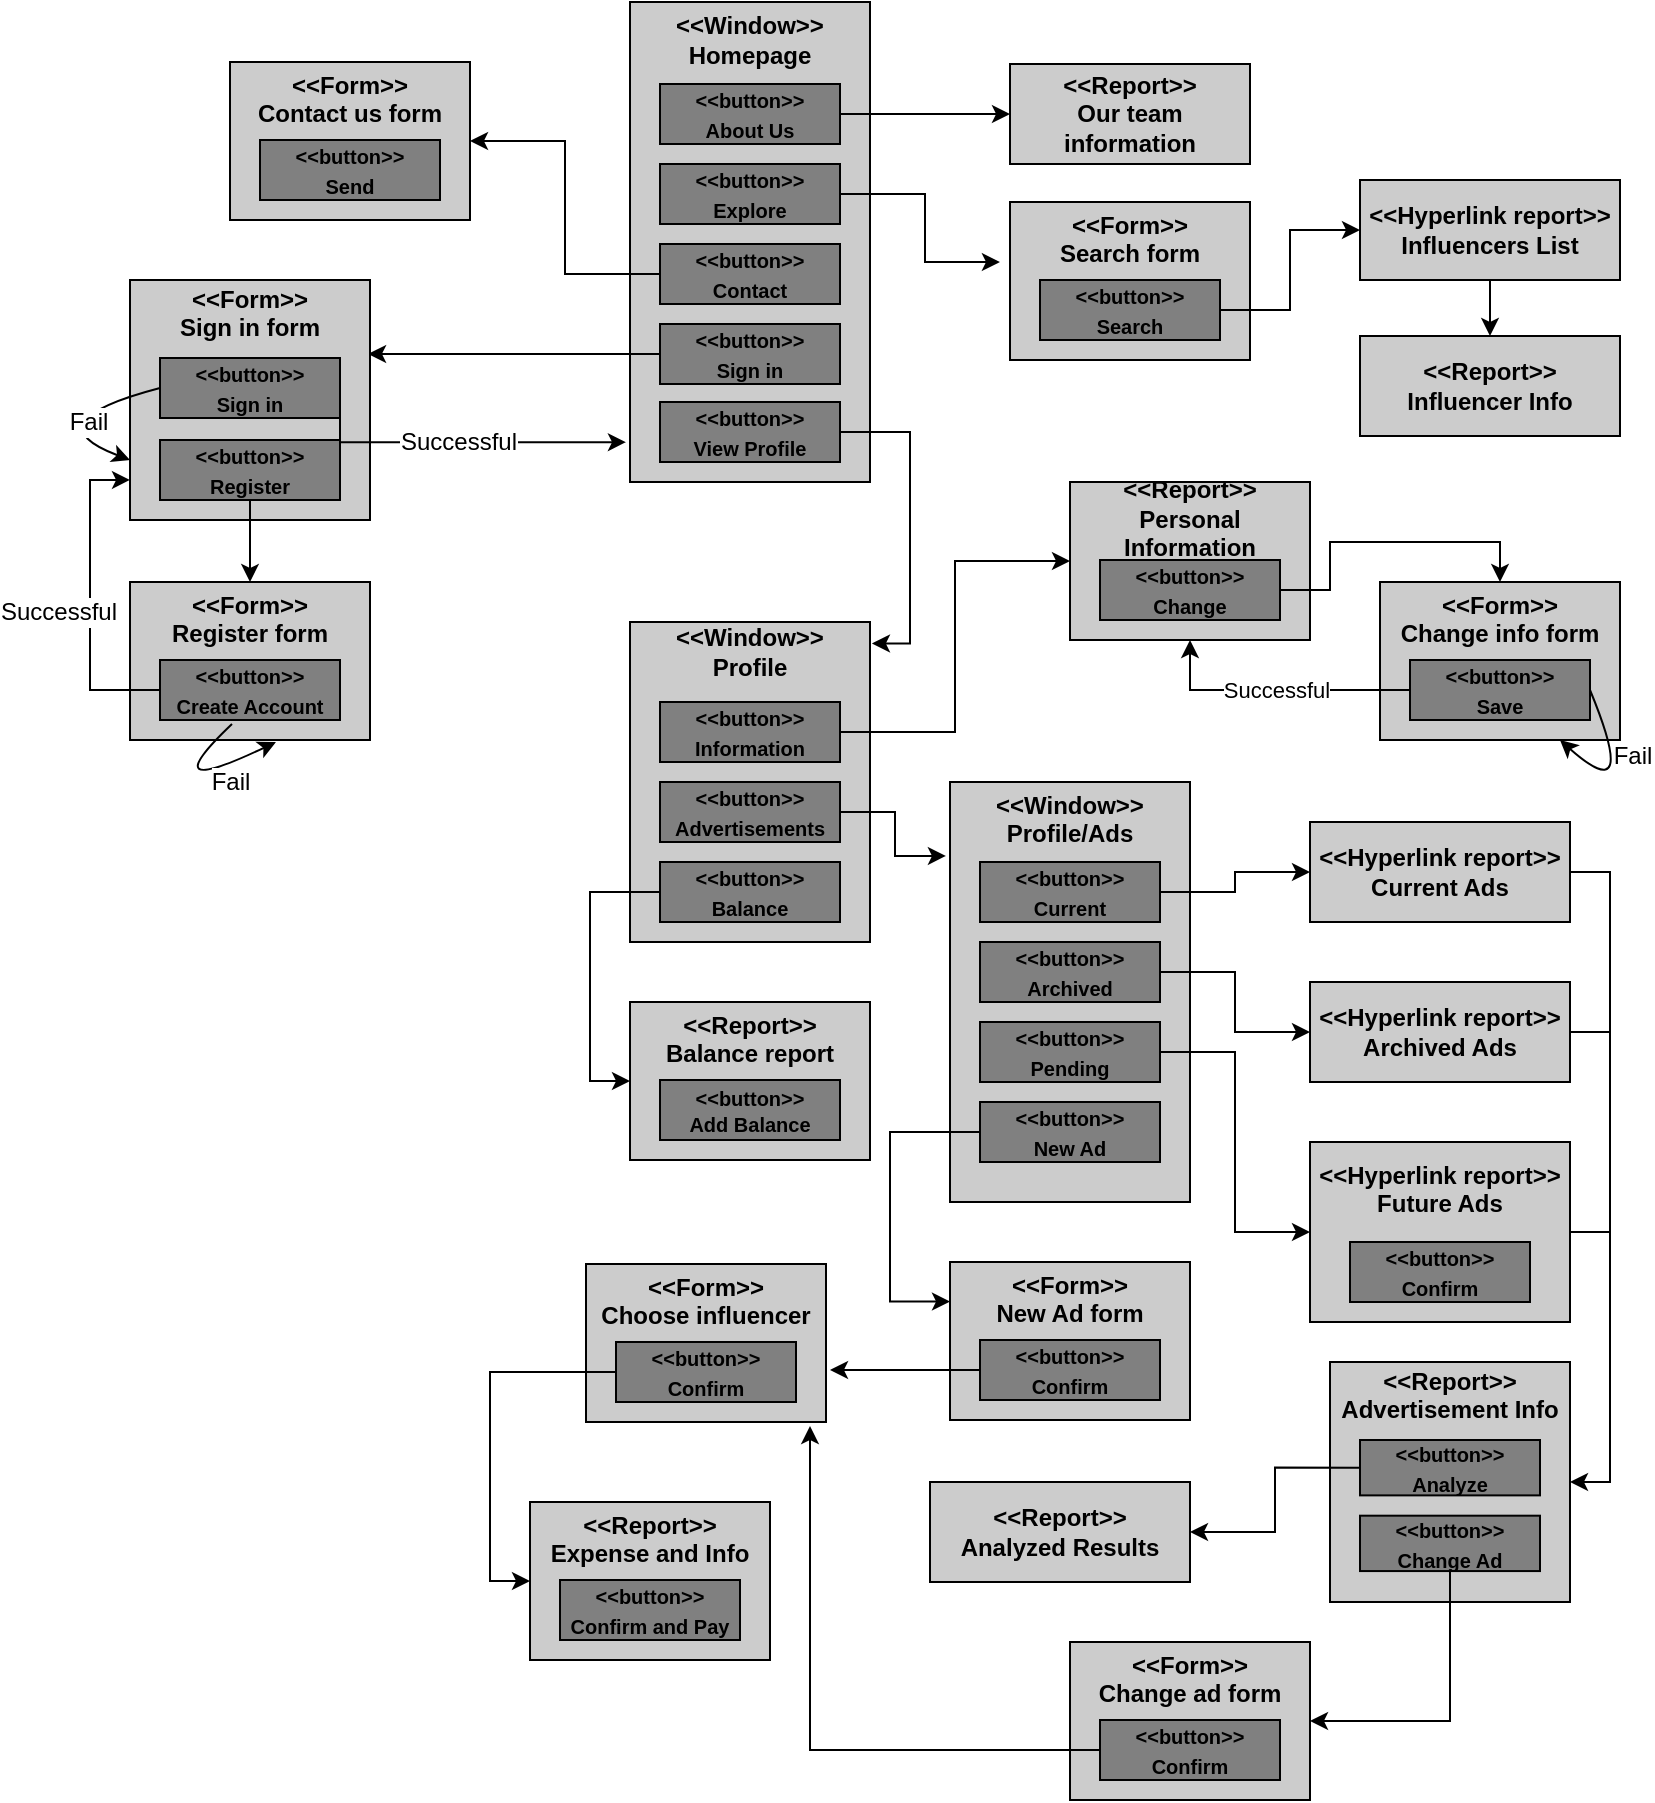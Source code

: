 <mxfile version="12.5.8" type="google"><diagram id="9lrdsodlErBMVDnxKbO6" name="Page-1"><mxGraphModel dx="1024" dy="584" grid="1" gridSize="10" guides="1" tooltips="1" connect="1" arrows="1" fold="1" page="1" pageScale="1" pageWidth="850" pageHeight="1100" math="0" shadow="0"><root><mxCell id="0"/><mxCell id="1" parent="0"/><mxCell id="0bJMEKQazw5JI3-obLB1-1" value="&lt;div&gt;&lt;b&gt;&amp;lt;&amp;lt;Window&amp;gt;&amp;gt;&lt;/b&gt;&lt;/div&gt;&lt;div&gt;&lt;b&gt;Homepage&lt;/b&gt;&lt;/div&gt;&lt;div&gt;&lt;b&gt;&lt;br&gt;&lt;/b&gt;&lt;/div&gt;&lt;div&gt;&lt;b&gt;&lt;br&gt;&lt;/b&gt;&lt;/div&gt;&lt;div&gt;&lt;b&gt;&lt;br&gt;&lt;/b&gt;&lt;/div&gt;&lt;div&gt;&lt;b&gt;&lt;br&gt;&lt;/b&gt;&lt;/div&gt;&lt;div&gt;&lt;b&gt;&lt;br&gt;&lt;/b&gt;&lt;/div&gt;&lt;div&gt;&lt;b&gt;&lt;br&gt;&lt;/b&gt;&lt;/div&gt;&lt;div&gt;&lt;b&gt;&lt;br&gt;&lt;/b&gt;&lt;/div&gt;&lt;div&gt;&lt;b&gt;&lt;br&gt;&lt;/b&gt;&lt;/div&gt;&lt;div&gt;&lt;b&gt;&lt;br&gt;&lt;/b&gt;&lt;/div&gt;&lt;div&gt;&lt;b&gt;&lt;br&gt;&lt;/b&gt;&lt;/div&gt;&lt;div&gt;&lt;b&gt;&lt;br&gt;&lt;/b&gt;&lt;/div&gt;&lt;div&gt;&lt;b&gt;&lt;br&gt;&lt;/b&gt;&lt;/div&gt;&lt;div&gt;&lt;b&gt;&lt;br&gt;&lt;/b&gt;&lt;/div&gt;&lt;div&gt;&lt;b&gt;&lt;br&gt;&lt;/b&gt;&lt;/div&gt;" style="rounded=0;whiteSpace=wrap;html=1;fillColor=#CCCCCC;" vertex="1" parent="1"><mxGeometry x="330" y="30" width="120" height="240" as="geometry"/></mxCell><mxCell id="0bJMEKQazw5JI3-obLB1-12" style="edgeStyle=orthogonalEdgeStyle;rounded=0;orthogonalLoop=1;jettySize=auto;html=1;exitX=1;exitY=0.5;exitDx=0;exitDy=0;entryX=0;entryY=0.5;entryDx=0;entryDy=0;" edge="1" parent="1" source="0bJMEKQazw5JI3-obLB1-2" target="0bJMEKQazw5JI3-obLB1-11"><mxGeometry relative="1" as="geometry"/></mxCell><mxCell id="0bJMEKQazw5JI3-obLB1-2" value="&lt;div&gt;&lt;b&gt;&lt;font style=&quot;font-size: 10px&quot;&gt;&amp;lt;&amp;lt;button&amp;gt;&amp;gt;&lt;br&gt;&lt;/font&gt;&lt;/b&gt;&lt;/div&gt;&lt;div&gt;&lt;b&gt;&lt;font style=&quot;font-size: 10px&quot;&gt;About Us&lt;/font&gt;&lt;/b&gt;&lt;/div&gt;" style="rounded=0;whiteSpace=wrap;html=1;fillColor=#808080;" vertex="1" parent="1"><mxGeometry x="345" y="71" width="90" height="30" as="geometry"/></mxCell><mxCell id="0bJMEKQazw5JI3-obLB1-37" style="edgeStyle=orthogonalEdgeStyle;rounded=0;orthogonalLoop=1;jettySize=auto;html=1;exitX=1;exitY=0.5;exitDx=0;exitDy=0;entryX=-0.042;entryY=0.38;entryDx=0;entryDy=0;entryPerimeter=0;strokeColor=#000000;strokeWidth=1;" edge="1" parent="1" source="0bJMEKQazw5JI3-obLB1-3" target="0bJMEKQazw5JI3-obLB1-35"><mxGeometry relative="1" as="geometry"/></mxCell><mxCell id="0bJMEKQazw5JI3-obLB1-3" value="&lt;div&gt;&lt;b&gt;&lt;font style=&quot;font-size: 10px&quot;&gt;&amp;lt;&amp;lt;button&amp;gt;&amp;gt;&lt;br&gt;&lt;/font&gt;&lt;/b&gt;&lt;/div&gt;&lt;div&gt;&lt;b&gt;&lt;font style=&quot;font-size: 10px&quot;&gt;Explore&lt;br&gt;&lt;/font&gt;&lt;/b&gt;&lt;/div&gt;" style="rounded=0;whiteSpace=wrap;html=1;fillColor=#808080;" vertex="1" parent="1"><mxGeometry x="345" y="111" width="90" height="30" as="geometry"/></mxCell><mxCell id="0bJMEKQazw5JI3-obLB1-16" style="edgeStyle=orthogonalEdgeStyle;rounded=0;orthogonalLoop=1;jettySize=auto;html=1;exitX=0;exitY=0.5;exitDx=0;exitDy=0;entryX=1;entryY=0.5;entryDx=0;entryDy=0;" edge="1" parent="1" source="0bJMEKQazw5JI3-obLB1-4" target="0bJMEKQazw5JI3-obLB1-13"><mxGeometry relative="1" as="geometry"/></mxCell><mxCell id="0bJMEKQazw5JI3-obLB1-4" value="&lt;div&gt;&lt;b&gt;&lt;font style=&quot;font-size: 10px&quot;&gt;&amp;lt;&amp;lt;button&amp;gt;&amp;gt;&lt;br&gt;&lt;/font&gt;&lt;/b&gt;&lt;/div&gt;&lt;div&gt;&lt;b&gt;&lt;font style=&quot;font-size: 10px&quot;&gt;Contact&lt;br&gt;&lt;/font&gt;&lt;/b&gt;&lt;/div&gt;" style="rounded=0;whiteSpace=wrap;html=1;fillColor=#808080;" vertex="1" parent="1"><mxGeometry x="345" y="151" width="90" height="30" as="geometry"/></mxCell><mxCell id="0bJMEKQazw5JI3-obLB1-22" style="edgeStyle=orthogonalEdgeStyle;rounded=0;orthogonalLoop=1;jettySize=auto;html=1;exitX=0;exitY=0.5;exitDx=0;exitDy=0;entryX=0.992;entryY=0.308;entryDx=0;entryDy=0;entryPerimeter=0;" edge="1" parent="1" source="0bJMEKQazw5JI3-obLB1-5" target="0bJMEKQazw5JI3-obLB1-18"><mxGeometry relative="1" as="geometry"/></mxCell><mxCell id="0bJMEKQazw5JI3-obLB1-5" value="&lt;div&gt;&lt;b&gt;&lt;font style=&quot;font-size: 10px&quot;&gt;&amp;lt;&amp;lt;button&amp;gt;&amp;gt;&lt;br&gt;&lt;/font&gt;&lt;/b&gt;&lt;/div&gt;&lt;div&gt;&lt;b&gt;&lt;font style=&quot;font-size: 10px&quot;&gt;Sign in &lt;br&gt;&lt;/font&gt;&lt;/b&gt;&lt;/div&gt;" style="rounded=0;whiteSpace=wrap;html=1;fillColor=#808080;" vertex="1" parent="1"><mxGeometry x="345" y="191" width="90" height="30" as="geometry"/></mxCell><mxCell id="0bJMEKQazw5JI3-obLB1-55" style="edgeStyle=orthogonalEdgeStyle;rounded=0;orthogonalLoop=1;jettySize=auto;html=1;exitX=1;exitY=0.5;exitDx=0;exitDy=0;entryX=1.008;entryY=0.067;entryDx=0;entryDy=0;entryPerimeter=0;strokeColor=#000000;strokeWidth=1;" edge="1" parent="1" source="0bJMEKQazw5JI3-obLB1-6" target="0bJMEKQazw5JI3-obLB1-44"><mxGeometry relative="1" as="geometry"/></mxCell><mxCell id="0bJMEKQazw5JI3-obLB1-6" value="&lt;div&gt;&lt;b&gt;&lt;font style=&quot;font-size: 10px&quot;&gt;&amp;lt;&amp;lt;button&amp;gt;&amp;gt;&lt;br&gt;&lt;/font&gt;&lt;/b&gt;&lt;/div&gt;&lt;div&gt;&lt;b&gt;&lt;font style=&quot;font-size: 10px&quot;&gt;View Profile&lt;br&gt;&lt;/font&gt;&lt;/b&gt;&lt;/div&gt;" style="rounded=0;whiteSpace=wrap;html=1;fillColor=#808080;" vertex="1" parent="1"><mxGeometry x="345" y="230" width="90" height="30" as="geometry"/></mxCell><mxCell id="0bJMEKQazw5JI3-obLB1-11" value="&lt;div&gt;&lt;b&gt;&amp;lt;&amp;lt;Report&amp;gt;&amp;gt;&lt;/b&gt;&lt;/div&gt;&lt;div&gt;&lt;b&gt;Our team information&lt;br&gt;&lt;/b&gt;&lt;/div&gt;" style="rounded=0;whiteSpace=wrap;html=1;fillColor=#CCCCCC;" vertex="1" parent="1"><mxGeometry x="520" y="61" width="120" height="50" as="geometry"/></mxCell><mxCell id="0bJMEKQazw5JI3-obLB1-15" value="" style="group" vertex="1" connectable="0" parent="1"><mxGeometry x="130" y="60" width="120" height="79" as="geometry"/></mxCell><mxCell id="0bJMEKQazw5JI3-obLB1-13" value="&lt;div&gt;&lt;b&gt;&amp;lt;&amp;lt;Form&amp;gt;&amp;gt;&lt;/b&gt;&lt;/div&gt;&lt;div&gt;&lt;b&gt;Contact us form&lt;br&gt;&lt;/b&gt;&lt;/div&gt;&lt;div&gt;&lt;br&gt;&lt;/div&gt;&lt;div&gt;&lt;br&gt;&lt;/div&gt;&lt;div&gt;&lt;br&gt;&lt;/div&gt;" style="rounded=0;whiteSpace=wrap;html=1;fillColor=#CCCCCC;" vertex="1" parent="0bJMEKQazw5JI3-obLB1-15"><mxGeometry width="120" height="79" as="geometry"/></mxCell><mxCell id="0bJMEKQazw5JI3-obLB1-14" value="&lt;div&gt;&lt;b&gt;&lt;font style=&quot;font-size: 10px&quot;&gt;&amp;lt;&amp;lt;button&amp;gt;&amp;gt;&lt;br&gt;&lt;/font&gt;&lt;/b&gt;&lt;/div&gt;&lt;div&gt;&lt;b&gt;&lt;font style=&quot;font-size: 10px&quot;&gt;Send&lt;br&gt;&lt;/font&gt;&lt;/b&gt;&lt;/div&gt;" style="rounded=0;whiteSpace=wrap;html=1;fillColor=#808080;" vertex="1" parent="0bJMEKQazw5JI3-obLB1-15"><mxGeometry x="15" y="39" width="90" height="30" as="geometry"/></mxCell><mxCell id="0bJMEKQazw5JI3-obLB1-21" value="" style="group" vertex="1" connectable="0" parent="1"><mxGeometry x="80" y="169" width="120" height="120" as="geometry"/></mxCell><mxCell id="0bJMEKQazw5JI3-obLB1-18" value="&lt;div&gt;&lt;b&gt;&amp;lt;&amp;lt;Form&amp;gt;&amp;gt;&lt;/b&gt;&lt;/div&gt;&lt;div&gt;&lt;b&gt;Sign in form &lt;br&gt;&lt;/b&gt;&lt;/div&gt;&lt;div&gt;&lt;b&gt;&lt;br&gt;&lt;/b&gt;&lt;/div&gt;&lt;div&gt;&lt;b&gt;&lt;br&gt;&lt;/b&gt;&lt;/div&gt;&lt;div&gt;&lt;b&gt;&lt;br&gt;&lt;/b&gt;&lt;/div&gt;&lt;div&gt;&lt;br&gt;&lt;/div&gt;&lt;div&gt;&lt;br&gt;&lt;/div&gt;&lt;div&gt;&lt;br&gt;&lt;/div&gt;" style="rounded=0;whiteSpace=wrap;html=1;fillColor=#CCCCCC;" vertex="1" parent="0bJMEKQazw5JI3-obLB1-21"><mxGeometry width="120" height="120" as="geometry"/></mxCell><mxCell id="0bJMEKQazw5JI3-obLB1-19" value="&lt;div&gt;&lt;b&gt;&lt;font style=&quot;font-size: 10px&quot;&gt;&amp;lt;&amp;lt;button&amp;gt;&amp;gt;&lt;br&gt;&lt;/font&gt;&lt;/b&gt;&lt;/div&gt;&lt;div&gt;&lt;b&gt;&lt;font style=&quot;font-size: 10px&quot;&gt;Sign in&lt;br&gt;&lt;/font&gt;&lt;/b&gt;&lt;/div&gt;" style="rounded=0;whiteSpace=wrap;html=1;fillColor=#808080;" vertex="1" parent="0bJMEKQazw5JI3-obLB1-21"><mxGeometry x="15" y="39" width="90" height="30" as="geometry"/></mxCell><mxCell id="0bJMEKQazw5JI3-obLB1-20" value="&lt;div&gt;&lt;b&gt;&lt;font style=&quot;font-size: 10px&quot;&gt;&amp;lt;&amp;lt;button&amp;gt;&amp;gt;&lt;br&gt;&lt;/font&gt;&lt;/b&gt;&lt;/div&gt;&lt;div&gt;&lt;b&gt;&lt;font style=&quot;font-size: 10px&quot;&gt;Register&lt;br&gt;&lt;/font&gt;&lt;/b&gt;&lt;/div&gt;" style="rounded=0;whiteSpace=wrap;html=1;fillColor=#808080;" vertex="1" parent="0bJMEKQazw5JI3-obLB1-21"><mxGeometry x="15" y="80" width="90" height="30" as="geometry"/></mxCell><mxCell id="0bJMEKQazw5JI3-obLB1-26" value="" style="curved=1;endArrow=classic;html=1;exitX=0;exitY=0.5;exitDx=0;exitDy=0;entryX=0;entryY=0.75;entryDx=0;entryDy=0;" edge="1" parent="0bJMEKQazw5JI3-obLB1-21" source="0bJMEKQazw5JI3-obLB1-19" target="0bJMEKQazw5JI3-obLB1-18"><mxGeometry width="50" height="50" relative="1" as="geometry"><mxPoint x="-40" y="61" as="sourcePoint"/><mxPoint x="-40" y="121" as="targetPoint"/><Array as="points"><mxPoint x="-50" y="71"/></Array></mxGeometry></mxCell><mxCell id="0bJMEKQazw5JI3-obLB1-27" value="Fail" style="text;html=1;align=center;verticalAlign=middle;resizable=0;points=[];labelBackgroundColor=#ffffff;" vertex="1" connectable="0" parent="0bJMEKQazw5JI3-obLB1-26"><mxGeometry x="-0.351" y="7" relative="1" as="geometry"><mxPoint as="offset"/></mxGeometry></mxCell><mxCell id="0bJMEKQazw5JI3-obLB1-23" style="edgeStyle=orthogonalEdgeStyle;rounded=0;orthogonalLoop=1;jettySize=auto;html=1;exitX=1;exitY=0.5;exitDx=0;exitDy=0;entryX=-0.017;entryY=0.917;entryDx=0;entryDy=0;entryPerimeter=0;" edge="1" parent="1" source="0bJMEKQazw5JI3-obLB1-19" target="0bJMEKQazw5JI3-obLB1-1"><mxGeometry relative="1" as="geometry"><Array as="points"><mxPoint x="185" y="250"/></Array></mxGeometry></mxCell><mxCell id="0bJMEKQazw5JI3-obLB1-24" value="Successful" style="text;html=1;align=center;verticalAlign=middle;resizable=0;points=[];labelBackgroundColor=#ffffff;" vertex="1" connectable="0" parent="0bJMEKQazw5JI3-obLB1-23"><mxGeometry x="-0.231" y="3" relative="1" as="geometry"><mxPoint x="20" y="3" as="offset"/></mxGeometry></mxCell><mxCell id="0bJMEKQazw5JI3-obLB1-28" value="" style="group" vertex="1" connectable="0" parent="1"><mxGeometry x="80" y="320" width="120" height="79" as="geometry"/></mxCell><mxCell id="0bJMEKQazw5JI3-obLB1-29" value="&lt;div&gt;&lt;b&gt;&amp;lt;&amp;lt;Form&amp;gt;&amp;gt;&lt;/b&gt;&lt;/div&gt;&lt;div&gt;&lt;b&gt;Register form&lt;br&gt;&lt;/b&gt;&lt;/div&gt;&lt;div&gt;&lt;br&gt;&lt;/div&gt;&lt;div&gt;&lt;br&gt;&lt;/div&gt;&lt;div&gt;&lt;br&gt;&lt;/div&gt;" style="rounded=0;whiteSpace=wrap;html=1;fillColor=#CCCCCC;" vertex="1" parent="0bJMEKQazw5JI3-obLB1-28"><mxGeometry width="120" height="79" as="geometry"/></mxCell><mxCell id="0bJMEKQazw5JI3-obLB1-30" value="&lt;div&gt;&lt;b&gt;&lt;font style=&quot;font-size: 10px&quot;&gt;&amp;lt;&amp;lt;button&amp;gt;&amp;gt;&lt;br&gt;&lt;/font&gt;&lt;/b&gt;&lt;/div&gt;&lt;div&gt;&lt;b&gt;&lt;font style=&quot;font-size: 10px&quot;&gt;Create Account&lt;br&gt;&lt;/font&gt;&lt;/b&gt;&lt;/div&gt;" style="rounded=0;whiteSpace=wrap;html=1;fillColor=#808080;" vertex="1" parent="0bJMEKQazw5JI3-obLB1-28"><mxGeometry x="15" y="39" width="90" height="30" as="geometry"/></mxCell><mxCell id="0bJMEKQazw5JI3-obLB1-119" value="" style="curved=1;endArrow=classic;html=1;exitX=0.4;exitY=1.067;exitDx=0;exitDy=0;entryX=0.608;entryY=1.013;entryDx=0;entryDy=0;exitPerimeter=0;entryPerimeter=0;" edge="1" parent="0bJMEKQazw5JI3-obLB1-28" source="0bJMEKQazw5JI3-obLB1-30" target="0bJMEKQazw5JI3-obLB1-29"><mxGeometry width="50" height="50" relative="1" as="geometry"><mxPoint x="25" y="103" as="sourcePoint"/><mxPoint x="10" y="139" as="targetPoint"/><Array as="points"><mxPoint x="10" y="110"/></Array></mxGeometry></mxCell><mxCell id="0bJMEKQazw5JI3-obLB1-120" value="Fail" style="text;html=1;align=center;verticalAlign=middle;resizable=0;points=[];labelBackgroundColor=#ffffff;" vertex="1" connectable="0" parent="0bJMEKQazw5JI3-obLB1-119"><mxGeometry x="-0.351" y="7" relative="1" as="geometry"><mxPoint x="23.89" y="-4.34" as="offset"/></mxGeometry></mxCell><mxCell id="0bJMEKQazw5JI3-obLB1-31" style="edgeStyle=orthogonalEdgeStyle;rounded=0;orthogonalLoop=1;jettySize=auto;html=1;exitX=0.5;exitY=1;exitDx=0;exitDy=0;" edge="1" parent="1" source="0bJMEKQazw5JI3-obLB1-20" target="0bJMEKQazw5JI3-obLB1-29"><mxGeometry relative="1" as="geometry"/></mxCell><mxCell id="0bJMEKQazw5JI3-obLB1-34" value="" style="group" vertex="1" connectable="0" parent="1"><mxGeometry x="520" y="130" width="120" height="79" as="geometry"/></mxCell><mxCell id="0bJMEKQazw5JI3-obLB1-35" value="&lt;div&gt;&lt;b&gt;&amp;lt;&amp;lt;Form&amp;gt;&amp;gt;&lt;/b&gt;&lt;/div&gt;&lt;div&gt;&lt;b&gt;Search form&lt;br&gt;&lt;/b&gt;&lt;/div&gt;&lt;div&gt;&lt;br&gt;&lt;/div&gt;&lt;div&gt;&lt;br&gt;&lt;/div&gt;&lt;div&gt;&lt;br&gt;&lt;/div&gt;" style="rounded=0;whiteSpace=wrap;html=1;fillColor=#CCCCCC;" vertex="1" parent="0bJMEKQazw5JI3-obLB1-34"><mxGeometry width="120" height="79" as="geometry"/></mxCell><mxCell id="0bJMEKQazw5JI3-obLB1-36" value="&lt;div&gt;&lt;b&gt;&lt;font style=&quot;font-size: 10px&quot;&gt;&amp;lt;&amp;lt;button&amp;gt;&amp;gt;&lt;br&gt;&lt;/font&gt;&lt;/b&gt;&lt;/div&gt;&lt;div&gt;&lt;b&gt;&lt;font style=&quot;font-size: 10px&quot;&gt;Search&lt;br&gt;&lt;/font&gt;&lt;/b&gt;&lt;/div&gt;" style="rounded=0;whiteSpace=wrap;html=1;fillColor=#808080;" vertex="1" parent="0bJMEKQazw5JI3-obLB1-34"><mxGeometry x="15" y="39" width="90" height="30" as="geometry"/></mxCell><mxCell id="0bJMEKQazw5JI3-obLB1-38" value="" style="group" vertex="1" connectable="0" parent="1"><mxGeometry x="695" y="119" width="130" height="50" as="geometry"/></mxCell><mxCell id="0bJMEKQazw5JI3-obLB1-43" value="" style="edgeStyle=orthogonalEdgeStyle;rounded=0;orthogonalLoop=1;jettySize=auto;html=1;strokeColor=#000000;strokeWidth=1;" edge="1" parent="0bJMEKQazw5JI3-obLB1-38" source="0bJMEKQazw5JI3-obLB1-39" target="0bJMEKQazw5JI3-obLB1-42"><mxGeometry relative="1" as="geometry"/></mxCell><mxCell id="0bJMEKQazw5JI3-obLB1-39" value="&lt;div&gt;&lt;b&gt;&amp;lt;&amp;lt;Hyperlink report&amp;gt;&amp;gt;&lt;/b&gt;&lt;/div&gt;&lt;div&gt;&lt;b&gt;Influencers List&lt;br&gt;&lt;/b&gt;&lt;/div&gt;" style="rounded=0;whiteSpace=wrap;html=1;fillColor=#CCCCCC;" vertex="1" parent="0bJMEKQazw5JI3-obLB1-38"><mxGeometry width="130" height="50" as="geometry"/></mxCell><mxCell id="0bJMEKQazw5JI3-obLB1-42" value="&lt;div&gt;&lt;b&gt;&amp;lt;&amp;lt;Report&amp;gt;&amp;gt;&lt;/b&gt;&lt;/div&gt;&lt;div&gt;&lt;b&gt;Influencer Info&lt;br&gt;&lt;/b&gt;&lt;/div&gt;" style="rounded=0;whiteSpace=wrap;html=1;fillColor=#CCCCCC;" vertex="1" parent="0bJMEKQazw5JI3-obLB1-38"><mxGeometry y="78" width="130" height="50" as="geometry"/></mxCell><mxCell id="0bJMEKQazw5JI3-obLB1-41" style="edgeStyle=orthogonalEdgeStyle;rounded=0;orthogonalLoop=1;jettySize=auto;html=1;exitX=1;exitY=0.5;exitDx=0;exitDy=0;strokeColor=#000000;strokeWidth=1;" edge="1" parent="1" source="0bJMEKQazw5JI3-obLB1-36" target="0bJMEKQazw5JI3-obLB1-39"><mxGeometry relative="1" as="geometry"/></mxCell><mxCell id="0bJMEKQazw5JI3-obLB1-44" value="&lt;div&gt;&lt;b&gt;&amp;lt;&amp;lt;Window&amp;gt;&amp;gt;&lt;/b&gt;&lt;/div&gt;&lt;div&gt;&lt;b&gt;Profile&lt;br&gt;&lt;/b&gt;&lt;/div&gt;&lt;div&gt;&lt;b&gt;&lt;br&gt;&lt;/b&gt;&lt;/div&gt;&lt;div&gt;&lt;b&gt;&lt;br&gt;&lt;/b&gt;&lt;/div&gt;&lt;div&gt;&lt;b&gt;&lt;br&gt;&lt;/b&gt;&lt;/div&gt;&lt;div&gt;&lt;b&gt;&lt;br&gt;&lt;/b&gt;&lt;/div&gt;&lt;div&gt;&lt;b&gt;&lt;br&gt;&lt;/b&gt;&lt;/div&gt;&lt;div&gt;&lt;b&gt;&lt;br&gt;&lt;/b&gt;&lt;/div&gt;&lt;div&gt;&lt;b&gt;&lt;br&gt;&lt;/b&gt;&lt;/div&gt;&lt;div&gt;&lt;b&gt;&lt;br&gt;&lt;/b&gt;&lt;/div&gt;&lt;div&gt;&lt;b&gt;&lt;br&gt;&lt;/b&gt;&lt;/div&gt;" style="rounded=0;whiteSpace=wrap;html=1;fillColor=#CCCCCC;" vertex="1" parent="1"><mxGeometry x="330" y="340" width="120" height="160" as="geometry"/></mxCell><mxCell id="0bJMEKQazw5JI3-obLB1-54" style="edgeStyle=orthogonalEdgeStyle;rounded=0;orthogonalLoop=1;jettySize=auto;html=1;exitX=1;exitY=0.5;exitDx=0;exitDy=0;entryX=0;entryY=0.5;entryDx=0;entryDy=0;strokeColor=#000000;strokeWidth=1;" edge="1" parent="1" source="0bJMEKQazw5JI3-obLB1-45" target="0bJMEKQazw5JI3-obLB1-52"><mxGeometry relative="1" as="geometry"/></mxCell><mxCell id="0bJMEKQazw5JI3-obLB1-45" value="&lt;div&gt;&lt;b&gt;&lt;font style=&quot;font-size: 10px&quot;&gt;&amp;lt;&amp;lt;button&amp;gt;&amp;gt;&lt;br&gt;&lt;/font&gt;&lt;/b&gt;&lt;/div&gt;&lt;div&gt;&lt;b&gt;&lt;font style=&quot;font-size: 10px&quot;&gt;Information&lt;br&gt;&lt;/font&gt;&lt;/b&gt;&lt;/div&gt;" style="rounded=0;whiteSpace=wrap;html=1;fillColor=#808080;" vertex="1" parent="1"><mxGeometry x="345" y="380" width="90" height="30" as="geometry"/></mxCell><mxCell id="0bJMEKQazw5JI3-obLB1-79" style="edgeStyle=orthogonalEdgeStyle;rounded=0;orthogonalLoop=1;jettySize=auto;html=1;exitX=1;exitY=0.5;exitDx=0;exitDy=0;entryX=-0.017;entryY=0.176;entryDx=0;entryDy=0;entryPerimeter=0;strokeColor=#000000;strokeWidth=1;" edge="1" parent="1" source="0bJMEKQazw5JI3-obLB1-46" target="0bJMEKQazw5JI3-obLB1-71"><mxGeometry relative="1" as="geometry"/></mxCell><mxCell id="0bJMEKQazw5JI3-obLB1-46" value="&lt;div&gt;&lt;b&gt;&lt;font style=&quot;font-size: 10px&quot;&gt;&amp;lt;&amp;lt;button&amp;gt;&amp;gt;&lt;br&gt;&lt;/font&gt;&lt;/b&gt;&lt;/div&gt;&lt;div&gt;&lt;b&gt;&lt;font style=&quot;font-size: 10px&quot;&gt;Advertisements&lt;br&gt;&lt;/font&gt;&lt;/b&gt;&lt;/div&gt;" style="rounded=0;whiteSpace=wrap;html=1;fillColor=#808080;" vertex="1" parent="1"><mxGeometry x="345" y="420" width="90" height="30" as="geometry"/></mxCell><mxCell id="0bJMEKQazw5JI3-obLB1-92" style="edgeStyle=orthogonalEdgeStyle;rounded=0;orthogonalLoop=1;jettySize=auto;html=1;exitX=0;exitY=0.5;exitDx=0;exitDy=0;entryX=0;entryY=0.5;entryDx=0;entryDy=0;endArrow=classic;endFill=1;strokeColor=#000000;strokeWidth=1;" edge="1" parent="1" source="0bJMEKQazw5JI3-obLB1-47" target="0bJMEKQazw5JI3-obLB1-90"><mxGeometry relative="1" as="geometry"><Array as="points"><mxPoint x="310" y="475"/><mxPoint x="310" y="570"/></Array></mxGeometry></mxCell><mxCell id="0bJMEKQazw5JI3-obLB1-47" value="&lt;div&gt;&lt;b&gt;&lt;font style=&quot;font-size: 10px&quot;&gt;&amp;lt;&amp;lt;button&amp;gt;&amp;gt;&lt;br&gt;&lt;/font&gt;&lt;/b&gt;&lt;/div&gt;&lt;div&gt;&lt;b&gt;&lt;font style=&quot;font-size: 10px&quot;&gt;Balance&lt;br&gt;&lt;/font&gt;&lt;/b&gt;&lt;/div&gt;" style="rounded=0;whiteSpace=wrap;html=1;fillColor=#808080;" vertex="1" parent="1"><mxGeometry x="345" y="460" width="90" height="30" as="geometry"/></mxCell><mxCell id="0bJMEKQazw5JI3-obLB1-51" value="" style="group" vertex="1" connectable="0" parent="1"><mxGeometry x="550" y="270" width="120" height="79" as="geometry"/></mxCell><mxCell id="0bJMEKQazw5JI3-obLB1-52" value="&lt;div&gt;&lt;b&gt;&amp;lt;&amp;lt;Report&amp;gt;&amp;gt;&lt;/b&gt;&lt;/div&gt;&lt;div&gt;&lt;b&gt;Personal Information&lt;br&gt;&lt;/b&gt;&lt;/div&gt;&lt;div&gt;&lt;br&gt;&lt;/div&gt;&lt;div&gt;&lt;br&gt;&lt;/div&gt;&lt;div&gt;&lt;br&gt;&lt;/div&gt;" style="rounded=0;whiteSpace=wrap;html=1;fillColor=#CCCCCC;" vertex="1" parent="0bJMEKQazw5JI3-obLB1-51"><mxGeometry width="120" height="79" as="geometry"/></mxCell><mxCell id="0bJMEKQazw5JI3-obLB1-53" value="&lt;div&gt;&lt;b&gt;&lt;font style=&quot;font-size: 10px&quot;&gt;&amp;lt;&amp;lt;button&amp;gt;&amp;gt;&lt;br&gt;&lt;/font&gt;&lt;/b&gt;&lt;/div&gt;&lt;div&gt;&lt;b&gt;&lt;font style=&quot;font-size: 10px&quot;&gt;Change&lt;br&gt;&lt;/font&gt;&lt;/b&gt;&lt;/div&gt;" style="rounded=0;whiteSpace=wrap;html=1;fillColor=#808080;" vertex="1" parent="0bJMEKQazw5JI3-obLB1-51"><mxGeometry x="15" y="39" width="90" height="30" as="geometry"/></mxCell><mxCell id="0bJMEKQazw5JI3-obLB1-56" value="" style="group" vertex="1" connectable="0" parent="1"><mxGeometry x="705" y="320" width="120" height="79" as="geometry"/></mxCell><mxCell id="0bJMEKQazw5JI3-obLB1-57" value="&lt;div&gt;&lt;b&gt;&amp;lt;&amp;lt;Form&amp;gt;&amp;gt;&lt;/b&gt;&lt;/div&gt;&lt;div&gt;&lt;b&gt;Change info form&lt;br&gt;&lt;/b&gt;&lt;/div&gt;&lt;div&gt;&lt;br&gt;&lt;/div&gt;&lt;div&gt;&lt;br&gt;&lt;/div&gt;&lt;div&gt;&lt;br&gt;&lt;/div&gt;" style="rounded=0;whiteSpace=wrap;html=1;fillColor=#CCCCCC;" vertex="1" parent="0bJMEKQazw5JI3-obLB1-56"><mxGeometry width="120" height="79" as="geometry"/></mxCell><mxCell id="0bJMEKQazw5JI3-obLB1-58" value="&lt;div&gt;&lt;b&gt;&lt;font style=&quot;font-size: 10px&quot;&gt;&amp;lt;&amp;lt;button&amp;gt;&amp;gt;&lt;br&gt;&lt;/font&gt;&lt;/b&gt;&lt;/div&gt;&lt;div&gt;&lt;b&gt;&lt;font style=&quot;font-size: 10px&quot;&gt;Save&lt;br&gt;&lt;/font&gt;&lt;/b&gt;&lt;/div&gt;" style="rounded=0;whiteSpace=wrap;html=1;fillColor=#808080;" vertex="1" parent="0bJMEKQazw5JI3-obLB1-56"><mxGeometry x="15" y="39" width="90" height="30" as="geometry"/></mxCell><mxCell id="0bJMEKQazw5JI3-obLB1-61" value="" style="curved=1;endArrow=classic;html=1;exitX=1;exitY=0.5;exitDx=0;exitDy=0;entryX=0.75;entryY=1;entryDx=0;entryDy=0;" edge="1" parent="0bJMEKQazw5JI3-obLB1-56" source="0bJMEKQazw5JI3-obLB1-58" target="0bJMEKQazw5JI3-obLB1-57"><mxGeometry width="50" height="50" relative="1" as="geometry"><mxPoint x="100" y="114.5" as="sourcePoint"/><mxPoint x="50" y="144.5" as="targetPoint"/><Array as="points"><mxPoint x="130" y="114.5"/></Array></mxGeometry></mxCell><mxCell id="0bJMEKQazw5JI3-obLB1-62" value="Fail" style="text;html=1;align=center;verticalAlign=middle;resizable=0;points=[];labelBackgroundColor=#ffffff;" vertex="1" connectable="0" parent="0bJMEKQazw5JI3-obLB1-61"><mxGeometry x="-0.351" y="7" relative="1" as="geometry"><mxPoint as="offset"/></mxGeometry></mxCell><mxCell id="0bJMEKQazw5JI3-obLB1-59" style="edgeStyle=orthogonalEdgeStyle;rounded=0;orthogonalLoop=1;jettySize=auto;html=1;exitX=1;exitY=0.5;exitDx=0;exitDy=0;entryX=0.5;entryY=0;entryDx=0;entryDy=0;strokeColor=#000000;strokeWidth=1;" edge="1" parent="1" source="0bJMEKQazw5JI3-obLB1-53" target="0bJMEKQazw5JI3-obLB1-57"><mxGeometry relative="1" as="geometry"/></mxCell><mxCell id="0bJMEKQazw5JI3-obLB1-60" value="Successful" style="edgeStyle=orthogonalEdgeStyle;rounded=0;orthogonalLoop=1;jettySize=auto;html=1;exitX=0;exitY=0.5;exitDx=0;exitDy=0;strokeColor=#000000;strokeWidth=1;" edge="1" parent="1" source="0bJMEKQazw5JI3-obLB1-58"><mxGeometry relative="1" as="geometry"><mxPoint as="offset"/><mxPoint x="610" y="349" as="targetPoint"/><Array as="points"><mxPoint x="610" y="374"/></Array></mxGeometry></mxCell><mxCell id="0bJMEKQazw5JI3-obLB1-63" value="" style="group" vertex="1" connectable="0" parent="1"><mxGeometry x="500" y="550" width="120" height="79" as="geometry"/></mxCell><mxCell id="0bJMEKQazw5JI3-obLB1-65" value="&lt;div&gt;&lt;b&gt;&lt;font style=&quot;font-size: 10px&quot;&gt;&amp;lt;&amp;lt;button&amp;gt;&amp;gt;&lt;br&gt;&lt;/font&gt;&lt;/b&gt;&lt;/div&gt;&lt;div&gt;&lt;b&gt;&lt;font style=&quot;font-size: 10px&quot;&gt;Send&lt;br&gt;&lt;/font&gt;&lt;/b&gt;&lt;/div&gt;" style="rounded=0;whiteSpace=wrap;html=1;fillColor=#808080;" vertex="1" parent="0bJMEKQazw5JI3-obLB1-63"><mxGeometry x="15" y="39" width="90" height="30" as="geometry"/></mxCell><mxCell id="0bJMEKQazw5JI3-obLB1-83" style="edgeStyle=orthogonalEdgeStyle;rounded=0;orthogonalLoop=1;jettySize=auto;html=1;exitX=1;exitY=0.5;exitDx=0;exitDy=0;entryX=1;entryY=0.5;entryDx=0;entryDy=0;strokeColor=#000000;strokeWidth=1;" edge="1" parent="1" source="0bJMEKQazw5JI3-obLB1-68" target="0bJMEKQazw5JI3-obLB1-81"><mxGeometry relative="1" as="geometry"/></mxCell><mxCell id="0bJMEKQazw5JI3-obLB1-68" value="&lt;div&gt;&lt;div&gt;&lt;b&gt;&amp;lt;&amp;lt;Hyperlink report&amp;gt;&amp;gt;&lt;/b&gt;&lt;/div&gt;&lt;/div&gt;&lt;div&gt;&lt;b&gt;Current Ads&lt;br&gt;&lt;/b&gt;&lt;/div&gt;" style="rounded=0;whiteSpace=wrap;html=1;fillColor=#CCCCCC;" vertex="1" parent="1"><mxGeometry x="670" y="440" width="130" height="50" as="geometry"/></mxCell><mxCell id="0bJMEKQazw5JI3-obLB1-84" style="edgeStyle=orthogonalEdgeStyle;rounded=0;orthogonalLoop=1;jettySize=auto;html=1;exitX=1;exitY=0.5;exitDx=0;exitDy=0;strokeColor=#000000;strokeWidth=1;endArrow=none;endFill=0;" edge="1" parent="1" source="0bJMEKQazw5JI3-obLB1-69"><mxGeometry relative="1" as="geometry"><mxPoint x="820" y="545" as="targetPoint"/></mxGeometry></mxCell><mxCell id="0bJMEKQazw5JI3-obLB1-69" value="&lt;div&gt;&lt;div&gt;&lt;b&gt;&amp;lt;&amp;lt;Hyperlink report&amp;gt;&amp;gt;&lt;/b&gt;&lt;/div&gt;&lt;/div&gt;&lt;div&gt;&lt;b&gt;Archived Ads&lt;br&gt;&lt;/b&gt;&lt;/div&gt;" style="rounded=0;whiteSpace=wrap;html=1;fillColor=#CCCCCC;" vertex="1" parent="1"><mxGeometry x="670" y="520" width="130" height="50" as="geometry"/></mxCell><mxCell id="0bJMEKQazw5JI3-obLB1-85" style="edgeStyle=orthogonalEdgeStyle;rounded=0;orthogonalLoop=1;jettySize=auto;html=1;exitX=1;exitY=0.5;exitDx=0;exitDy=0;endArrow=none;endFill=0;strokeColor=#000000;strokeWidth=1;" edge="1" parent="1" source="0bJMEKQazw5JI3-obLB1-70"><mxGeometry relative="1" as="geometry"><mxPoint x="820" y="625" as="targetPoint"/></mxGeometry></mxCell><mxCell id="0bJMEKQazw5JI3-obLB1-70" value="&lt;div&gt;&lt;div&gt;&lt;b&gt;&amp;lt;&amp;lt;Hyperlink report&amp;gt;&amp;gt;&lt;/b&gt;&lt;/div&gt;&lt;/div&gt;&lt;div&gt;&lt;b&gt;Future Ads&lt;br&gt;&lt;/b&gt;&lt;/div&gt;&lt;div&gt;&lt;b&gt;&lt;br&gt;&lt;/b&gt;&lt;/div&gt;&lt;div&gt;&lt;b&gt;&lt;br&gt;&lt;/b&gt;&lt;/div&gt;&lt;div&gt;&lt;b&gt;&lt;br&gt;&lt;/b&gt;&lt;/div&gt;" style="rounded=0;whiteSpace=wrap;html=1;fillColor=#CCCCCC;" vertex="1" parent="1"><mxGeometry x="670" y="600" width="130" height="90" as="geometry"/></mxCell><mxCell id="0bJMEKQazw5JI3-obLB1-71" value="&lt;div&gt;&lt;b&gt;&amp;lt;&amp;lt;Window&amp;gt;&amp;gt;&lt;/b&gt;&lt;/div&gt;&lt;div&gt;&lt;b&gt;Profile/Ads&lt;br&gt;&lt;/b&gt;&lt;/div&gt;&lt;div&gt;&lt;b&gt;&lt;br&gt;&lt;/b&gt;&lt;/div&gt;&lt;div&gt;&lt;b&gt;&lt;br&gt;&lt;/b&gt;&lt;/div&gt;&lt;div&gt;&lt;b&gt;&lt;br&gt;&lt;/b&gt;&lt;/div&gt;&lt;div&gt;&lt;b&gt;&lt;br&gt;&lt;/b&gt;&lt;/div&gt;&lt;div&gt;&lt;b&gt;&lt;br&gt;&lt;/b&gt;&lt;/div&gt;&lt;div&gt;&lt;b&gt;&lt;br&gt;&lt;/b&gt;&lt;/div&gt;&lt;div&gt;&lt;b&gt;&lt;br&gt;&lt;/b&gt;&lt;/div&gt;&lt;div&gt;&lt;b&gt;&lt;br&gt;&lt;/b&gt;&lt;/div&gt;&lt;div&gt;&lt;b&gt;&lt;br&gt;&lt;/b&gt;&lt;/div&gt;&lt;div&gt;&lt;b&gt;&lt;br&gt;&lt;/b&gt;&lt;/div&gt;&lt;div&gt;&lt;b&gt;&lt;br&gt;&lt;/b&gt;&lt;/div&gt;&lt;div&gt;&lt;b&gt;&lt;br&gt;&lt;/b&gt;&lt;/div&gt;" style="rounded=0;whiteSpace=wrap;html=1;fillColor=#CCCCCC;" vertex="1" parent="1"><mxGeometry x="490" y="420" width="120" height="210" as="geometry"/></mxCell><mxCell id="0bJMEKQazw5JI3-obLB1-76" style="edgeStyle=orthogonalEdgeStyle;rounded=0;orthogonalLoop=1;jettySize=auto;html=1;exitX=1;exitY=0.5;exitDx=0;exitDy=0;entryX=0;entryY=0.5;entryDx=0;entryDy=0;strokeColor=#000000;strokeWidth=1;" edge="1" parent="1" source="0bJMEKQazw5JI3-obLB1-72" target="0bJMEKQazw5JI3-obLB1-68"><mxGeometry relative="1" as="geometry"/></mxCell><mxCell id="0bJMEKQazw5JI3-obLB1-72" value="&lt;div&gt;&lt;b&gt;&lt;font style=&quot;font-size: 10px&quot;&gt;&amp;lt;&amp;lt;button&amp;gt;&amp;gt;&lt;br&gt;&lt;/font&gt;&lt;/b&gt;&lt;/div&gt;&lt;div&gt;&lt;b&gt;&lt;font style=&quot;font-size: 10px&quot;&gt;Current&lt;br&gt;&lt;/font&gt;&lt;/b&gt;&lt;/div&gt;" style="rounded=0;whiteSpace=wrap;html=1;fillColor=#808080;" vertex="1" parent="1"><mxGeometry x="505" y="460" width="90" height="30" as="geometry"/></mxCell><mxCell id="0bJMEKQazw5JI3-obLB1-77" style="edgeStyle=orthogonalEdgeStyle;rounded=0;orthogonalLoop=1;jettySize=auto;html=1;exitX=1;exitY=0.5;exitDx=0;exitDy=0;entryX=0;entryY=0.5;entryDx=0;entryDy=0;strokeColor=#000000;strokeWidth=1;" edge="1" parent="1" source="0bJMEKQazw5JI3-obLB1-73" target="0bJMEKQazw5JI3-obLB1-69"><mxGeometry relative="1" as="geometry"/></mxCell><mxCell id="0bJMEKQazw5JI3-obLB1-73" value="&lt;div&gt;&lt;b&gt;&lt;font style=&quot;font-size: 10px&quot;&gt;&amp;lt;&amp;lt;button&amp;gt;&amp;gt;&lt;br&gt;&lt;/font&gt;&lt;/b&gt;&lt;/div&gt;&lt;div&gt;&lt;b&gt;&lt;font style=&quot;font-size: 10px&quot;&gt;Archived&lt;br&gt;&lt;/font&gt;&lt;/b&gt;&lt;/div&gt;" style="rounded=0;whiteSpace=wrap;html=1;fillColor=#808080;" vertex="1" parent="1"><mxGeometry x="505" y="500" width="90" height="30" as="geometry"/></mxCell><mxCell id="0bJMEKQazw5JI3-obLB1-78" style="edgeStyle=orthogonalEdgeStyle;rounded=0;orthogonalLoop=1;jettySize=auto;html=1;exitX=1;exitY=0.5;exitDx=0;exitDy=0;entryX=0;entryY=0.5;entryDx=0;entryDy=0;strokeColor=#000000;strokeWidth=1;" edge="1" parent="1" source="0bJMEKQazw5JI3-obLB1-74" target="0bJMEKQazw5JI3-obLB1-70"><mxGeometry relative="1" as="geometry"/></mxCell><mxCell id="0bJMEKQazw5JI3-obLB1-74" value="&lt;div&gt;&lt;b&gt;&lt;font style=&quot;font-size: 10px&quot;&gt;&amp;lt;&amp;lt;button&amp;gt;&amp;gt;&lt;br&gt;&lt;/font&gt;&lt;/b&gt;&lt;/div&gt;&lt;div&gt;&lt;b&gt;&lt;font style=&quot;font-size: 10px&quot;&gt;Pending&lt;br&gt;&lt;/font&gt;&lt;/b&gt;&lt;/div&gt;" style="rounded=0;whiteSpace=wrap;html=1;fillColor=#808080;" vertex="1" parent="1"><mxGeometry x="505" y="540" width="90" height="30" as="geometry"/></mxCell><mxCell id="0bJMEKQazw5JI3-obLB1-96" style="edgeStyle=orthogonalEdgeStyle;rounded=0;orthogonalLoop=1;jettySize=auto;html=1;exitX=0;exitY=0.5;exitDx=0;exitDy=0;entryX=0;entryY=0.25;entryDx=0;entryDy=0;endArrow=classic;endFill=1;strokeColor=#000000;strokeWidth=1;" edge="1" parent="1" source="0bJMEKQazw5JI3-obLB1-75" target="0bJMEKQazw5JI3-obLB1-94"><mxGeometry relative="1" as="geometry"><Array as="points"><mxPoint x="460" y="595"/><mxPoint x="460" y="680"/></Array></mxGeometry></mxCell><mxCell id="0bJMEKQazw5JI3-obLB1-75" value="&lt;div&gt;&lt;b&gt;&lt;font style=&quot;font-size: 10px&quot;&gt;&amp;lt;&amp;lt;button&amp;gt;&amp;gt;&lt;br&gt;&lt;/font&gt;&lt;/b&gt;&lt;/div&gt;&lt;div&gt;&lt;b&gt;&lt;font style=&quot;font-size: 10px&quot;&gt;New Ad&lt;br&gt;&lt;/font&gt;&lt;/b&gt;&lt;/div&gt;" style="rounded=0;whiteSpace=wrap;html=1;fillColor=#808080;" vertex="1" parent="1"><mxGeometry x="505" y="580" width="90" height="30" as="geometry"/></mxCell><mxCell id="0bJMEKQazw5JI3-obLB1-80" value="" style="group" vertex="1" connectable="0" parent="1"><mxGeometry x="680" y="710" width="120" height="120" as="geometry"/></mxCell><mxCell id="0bJMEKQazw5JI3-obLB1-81" value="&lt;div&gt;&lt;b&gt;&amp;lt;&amp;lt;Report&amp;gt;&amp;gt;&lt;/b&gt;&lt;/div&gt;&lt;div&gt;&lt;b&gt;Advertisement Info&lt;br&gt;&lt;/b&gt;&lt;/div&gt;&lt;div&gt;&lt;br&gt;&lt;/div&gt;&lt;div&gt;&lt;br&gt;&lt;/div&gt;&lt;div&gt;&lt;br&gt;&lt;/div&gt;&lt;div&gt;&lt;br&gt;&lt;/div&gt;&lt;div&gt;&lt;br&gt;&lt;/div&gt;&lt;div&gt;&lt;br&gt;&lt;/div&gt;" style="rounded=0;whiteSpace=wrap;html=1;fillColor=#CCCCCC;" vertex="1" parent="0bJMEKQazw5JI3-obLB1-80"><mxGeometry width="120" height="120" as="geometry"/></mxCell><mxCell id="0bJMEKQazw5JI3-obLB1-82" value="&lt;div&gt;&lt;b&gt;&lt;font style=&quot;font-size: 10px&quot;&gt;&amp;lt;&amp;lt;button&amp;gt;&amp;gt;&lt;br&gt;&lt;/font&gt;&lt;/b&gt;&lt;/div&gt;&lt;div&gt;&lt;b&gt;&lt;font style=&quot;font-size: 10px&quot;&gt;Analyze&lt;br&gt;&lt;/font&gt;&lt;/b&gt;&lt;/div&gt;" style="rounded=0;whiteSpace=wrap;html=1;fillColor=#808080;" vertex="1" parent="0bJMEKQazw5JI3-obLB1-80"><mxGeometry x="15" y="39" width="90" height="27.692" as="geometry"/></mxCell><mxCell id="0bJMEKQazw5JI3-obLB1-88" value="&lt;div&gt;&lt;b&gt;&lt;font style=&quot;font-size: 10px&quot;&gt;&amp;lt;&amp;lt;button&amp;gt;&amp;gt;&lt;br&gt;&lt;/font&gt;&lt;/b&gt;&lt;/div&gt;&lt;div&gt;&lt;b&gt;&lt;font style=&quot;font-size: 10px&quot;&gt;Change Ad&lt;br&gt;&lt;/font&gt;&lt;/b&gt;&lt;/div&gt;" style="rounded=0;whiteSpace=wrap;html=1;fillColor=#808080;" vertex="1" parent="0bJMEKQazw5JI3-obLB1-80"><mxGeometry x="15" y="76.846" width="90" height="27.692" as="geometry"/></mxCell><mxCell id="0bJMEKQazw5JI3-obLB1-89" value="" style="group" vertex="1" connectable="0" parent="1"><mxGeometry x="330" y="530" width="120" height="79" as="geometry"/></mxCell><mxCell id="0bJMEKQazw5JI3-obLB1-90" value="&lt;div&gt;&lt;b&gt;&amp;lt;&amp;lt;Report&amp;gt;&amp;gt;&lt;/b&gt;&lt;/div&gt;&lt;div&gt;&lt;b&gt;Balance report&lt;br&gt;&lt;/b&gt;&lt;/div&gt;&lt;div&gt;&lt;br&gt;&lt;/div&gt;&lt;div&gt;&lt;br&gt;&lt;/div&gt;&lt;div&gt;&lt;br&gt;&lt;/div&gt;" style="rounded=0;whiteSpace=wrap;html=1;fillColor=#CCCCCC;" vertex="1" parent="0bJMEKQazw5JI3-obLB1-89"><mxGeometry width="120" height="79" as="geometry"/></mxCell><mxCell id="0bJMEKQazw5JI3-obLB1-91" value="&lt;div&gt;&lt;b&gt;&lt;font style=&quot;font-size: 10px&quot;&gt;&amp;lt;&amp;lt;button&amp;gt;&amp;gt;&lt;br&gt;&lt;/font&gt;&lt;/b&gt;&lt;/div&gt;&lt;div style=&quot;font-size: 10px&quot;&gt;&lt;font style=&quot;font-size: 10px&quot;&gt;&lt;b&gt;Add Balance&lt;/b&gt;&lt;br&gt;&lt;/font&gt;&lt;/div&gt;" style="rounded=0;whiteSpace=wrap;html=1;fillColor=#808080;" vertex="1" parent="0bJMEKQazw5JI3-obLB1-89"><mxGeometry x="15" y="39" width="90" height="30" as="geometry"/></mxCell><mxCell id="0bJMEKQazw5JI3-obLB1-93" value="" style="group" vertex="1" connectable="0" parent="1"><mxGeometry x="490" y="660" width="120" height="79" as="geometry"/></mxCell><mxCell id="0bJMEKQazw5JI3-obLB1-94" value="&lt;div&gt;&lt;b&gt;&amp;lt;&amp;lt;Form&amp;gt;&amp;gt;&lt;/b&gt;&lt;/div&gt;&lt;div&gt;&lt;b&gt;New Ad form&lt;br&gt;&lt;/b&gt;&lt;/div&gt;&lt;div&gt;&lt;br&gt;&lt;/div&gt;&lt;div&gt;&lt;br&gt;&lt;/div&gt;&lt;div&gt;&lt;br&gt;&lt;/div&gt;" style="rounded=0;whiteSpace=wrap;html=1;fillColor=#CCCCCC;" vertex="1" parent="0bJMEKQazw5JI3-obLB1-93"><mxGeometry width="120" height="79" as="geometry"/></mxCell><mxCell id="0bJMEKQazw5JI3-obLB1-95" value="&lt;div&gt;&lt;b&gt;&lt;font style=&quot;font-size: 10px&quot;&gt;&amp;lt;&amp;lt;button&amp;gt;&amp;gt;&lt;br&gt;&lt;/font&gt;&lt;/b&gt;&lt;/div&gt;&lt;div&gt;&lt;b&gt;&lt;font style=&quot;font-size: 10px&quot;&gt;Confirm&lt;br&gt;&lt;/font&gt;&lt;/b&gt;&lt;/div&gt;" style="rounded=0;whiteSpace=wrap;html=1;fillColor=#808080;" vertex="1" parent="0bJMEKQazw5JI3-obLB1-93"><mxGeometry x="15" y="39" width="90" height="30" as="geometry"/></mxCell><mxCell id="0bJMEKQazw5JI3-obLB1-97" value="" style="group" vertex="1" connectable="0" parent="1"><mxGeometry x="550" y="850" width="120" height="79" as="geometry"/></mxCell><mxCell id="0bJMEKQazw5JI3-obLB1-98" value="&lt;div&gt;&lt;b&gt;&amp;lt;&amp;lt;Form&amp;gt;&amp;gt;&lt;/b&gt;&lt;/div&gt;&lt;div&gt;&lt;b&gt;Change ad form&lt;br&gt;&lt;/b&gt;&lt;/div&gt;&lt;div&gt;&lt;br&gt;&lt;/div&gt;&lt;div&gt;&lt;br&gt;&lt;/div&gt;&lt;div&gt;&lt;br&gt;&lt;/div&gt;" style="rounded=0;whiteSpace=wrap;html=1;fillColor=#CCCCCC;" vertex="1" parent="0bJMEKQazw5JI3-obLB1-97"><mxGeometry width="120" height="79" as="geometry"/></mxCell><mxCell id="0bJMEKQazw5JI3-obLB1-99" value="&lt;div&gt;&lt;b&gt;&lt;font style=&quot;font-size: 10px&quot;&gt;&amp;lt;&amp;lt;button&amp;gt;&amp;gt;&lt;br&gt;&lt;/font&gt;&lt;/b&gt;&lt;/div&gt;&lt;div&gt;&lt;b&gt;&lt;font style=&quot;font-size: 10px&quot;&gt;Confirm&lt;br&gt;&lt;/font&gt;&lt;/b&gt;&lt;/div&gt;" style="rounded=0;whiteSpace=wrap;html=1;fillColor=#808080;" vertex="1" parent="0bJMEKQazw5JI3-obLB1-97"><mxGeometry x="15" y="39" width="90" height="30" as="geometry"/></mxCell><mxCell id="0bJMEKQazw5JI3-obLB1-100" value="&lt;div&gt;&lt;div&gt;&lt;b&gt;&amp;lt;&amp;lt;Report&amp;gt;&amp;gt;&lt;/b&gt;&lt;/div&gt;&lt;/div&gt;&lt;div&gt;&lt;b&gt;Analyzed Results&lt;br&gt;&lt;/b&gt;&lt;/div&gt;" style="rounded=0;whiteSpace=wrap;html=1;fillColor=#CCCCCC;" vertex="1" parent="1"><mxGeometry x="480" y="770" width="130" height="50" as="geometry"/></mxCell><mxCell id="0bJMEKQazw5JI3-obLB1-101" style="edgeStyle=orthogonalEdgeStyle;rounded=0;orthogonalLoop=1;jettySize=auto;html=1;exitX=0;exitY=0.5;exitDx=0;exitDy=0;entryX=1;entryY=0.5;entryDx=0;entryDy=0;endArrow=classic;endFill=1;strokeColor=#000000;strokeWidth=1;" edge="1" parent="1" source="0bJMEKQazw5JI3-obLB1-82" target="0bJMEKQazw5JI3-obLB1-100"><mxGeometry relative="1" as="geometry"/></mxCell><mxCell id="0bJMEKQazw5JI3-obLB1-102" style="edgeStyle=orthogonalEdgeStyle;rounded=0;orthogonalLoop=1;jettySize=auto;html=1;exitX=0.5;exitY=1;exitDx=0;exitDy=0;entryX=1;entryY=0.5;entryDx=0;entryDy=0;endArrow=classic;endFill=1;strokeColor=#000000;strokeWidth=1;" edge="1" parent="1" source="0bJMEKQazw5JI3-obLB1-88" target="0bJMEKQazw5JI3-obLB1-98"><mxGeometry relative="1" as="geometry"/></mxCell><mxCell id="0bJMEKQazw5JI3-obLB1-103" value="" style="group" vertex="1" connectable="0" parent="1"><mxGeometry x="308" y="661" width="120" height="79" as="geometry"/></mxCell><mxCell id="0bJMEKQazw5JI3-obLB1-104" value="&lt;div&gt;&lt;b&gt;&amp;lt;&amp;lt;Form&amp;gt;&amp;gt;&lt;/b&gt;&lt;/div&gt;&lt;div&gt;&lt;b&gt;Choose influencer&lt;br&gt;&lt;/b&gt;&lt;/div&gt;&lt;div&gt;&lt;br&gt;&lt;/div&gt;&lt;div&gt;&lt;br&gt;&lt;/div&gt;&lt;div&gt;&lt;br&gt;&lt;/div&gt;" style="rounded=0;whiteSpace=wrap;html=1;fillColor=#CCCCCC;" vertex="1" parent="0bJMEKQazw5JI3-obLB1-103"><mxGeometry width="120" height="79" as="geometry"/></mxCell><mxCell id="0bJMEKQazw5JI3-obLB1-105" value="&lt;div&gt;&lt;b&gt;&lt;font style=&quot;font-size: 10px&quot;&gt;&amp;lt;&amp;lt;button&amp;gt;&amp;gt;&lt;br&gt;&lt;/font&gt;&lt;/b&gt;&lt;/div&gt;&lt;div&gt;&lt;b&gt;&lt;font style=&quot;font-size: 10px&quot;&gt;Confirm&lt;br&gt;&lt;/font&gt;&lt;/b&gt;&lt;/div&gt;" style="rounded=0;whiteSpace=wrap;html=1;fillColor=#808080;" vertex="1" parent="0bJMEKQazw5JI3-obLB1-103"><mxGeometry x="15" y="39" width="90" height="30" as="geometry"/></mxCell><mxCell id="0bJMEKQazw5JI3-obLB1-106" style="edgeStyle=orthogonalEdgeStyle;rounded=0;orthogonalLoop=1;jettySize=auto;html=1;exitX=0;exitY=0.5;exitDx=0;exitDy=0;endArrow=classic;endFill=1;strokeColor=#000000;strokeWidth=1;" edge="1" parent="1" source="0bJMEKQazw5JI3-obLB1-95"><mxGeometry relative="1" as="geometry"><mxPoint x="430" y="714" as="targetPoint"/></mxGeometry></mxCell><mxCell id="0bJMEKQazw5JI3-obLB1-107" style="edgeStyle=orthogonalEdgeStyle;rounded=0;orthogonalLoop=1;jettySize=auto;html=1;exitX=0;exitY=0.5;exitDx=0;exitDy=0;endArrow=classic;endFill=1;strokeColor=#000000;strokeWidth=1;" edge="1" parent="1" source="0bJMEKQazw5JI3-obLB1-99"><mxGeometry relative="1" as="geometry"><mxPoint x="420" y="742" as="targetPoint"/><Array as="points"><mxPoint x="420" y="904"/><mxPoint x="420" y="742"/></Array></mxGeometry></mxCell><mxCell id="0bJMEKQazw5JI3-obLB1-108" value="" style="group" vertex="1" connectable="0" parent="1"><mxGeometry x="280" y="780" width="120" height="79" as="geometry"/></mxCell><mxCell id="0bJMEKQazw5JI3-obLB1-109" value="&lt;div&gt;&lt;b&gt;&amp;lt;&amp;lt;Report&amp;gt;&amp;gt;&lt;/b&gt;&lt;/div&gt;&lt;div&gt;&lt;b&gt;Expense and Info&lt;br&gt;&lt;/b&gt;&lt;/div&gt;&lt;div&gt;&lt;br&gt;&lt;/div&gt;&lt;div&gt;&lt;br&gt;&lt;/div&gt;&lt;div&gt;&lt;br&gt;&lt;/div&gt;" style="rounded=0;whiteSpace=wrap;html=1;fillColor=#CCCCCC;" vertex="1" parent="0bJMEKQazw5JI3-obLB1-108"><mxGeometry width="120" height="79" as="geometry"/></mxCell><mxCell id="0bJMEKQazw5JI3-obLB1-110" value="&lt;div&gt;&lt;b&gt;&lt;font style=&quot;font-size: 10px&quot;&gt;&amp;lt;&amp;lt;button&amp;gt;&amp;gt;&lt;br&gt;&lt;/font&gt;&lt;/b&gt;&lt;/div&gt;&lt;div&gt;&lt;b&gt;&lt;font style=&quot;font-size: 10px&quot;&gt;Confirm and Pay&lt;br&gt;&lt;/font&gt;&lt;/b&gt;&lt;/div&gt;" style="rounded=0;whiteSpace=wrap;html=1;fillColor=#808080;" vertex="1" parent="0bJMEKQazw5JI3-obLB1-108"><mxGeometry x="15" y="39" width="90" height="30" as="geometry"/></mxCell><mxCell id="0bJMEKQazw5JI3-obLB1-111" style="edgeStyle=orthogonalEdgeStyle;rounded=0;orthogonalLoop=1;jettySize=auto;html=1;exitX=0;exitY=0.5;exitDx=0;exitDy=0;entryX=0;entryY=0.5;entryDx=0;entryDy=0;endArrow=classic;endFill=1;strokeColor=#000000;strokeWidth=1;" edge="1" parent="1" source="0bJMEKQazw5JI3-obLB1-105" target="0bJMEKQazw5JI3-obLB1-109"><mxGeometry relative="1" as="geometry"/></mxCell><mxCell id="0bJMEKQazw5JI3-obLB1-112" value="&lt;div&gt;&lt;b&gt;&lt;font style=&quot;font-size: 10px&quot;&gt;&amp;lt;&amp;lt;button&amp;gt;&amp;gt;&lt;br&gt;&lt;/font&gt;&lt;/b&gt;&lt;/div&gt;&lt;div&gt;&lt;b&gt;&lt;font style=&quot;font-size: 10px&quot;&gt;Confirm&lt;br&gt;&lt;/font&gt;&lt;/b&gt;&lt;/div&gt;" style="rounded=0;whiteSpace=wrap;html=1;fillColor=#808080;" vertex="1" parent="1"><mxGeometry x="690" y="650" width="90" height="30" as="geometry"/></mxCell><mxCell id="0bJMEKQazw5JI3-obLB1-117" style="edgeStyle=orthogonalEdgeStyle;rounded=0;orthogonalLoop=1;jettySize=auto;html=1;exitX=0;exitY=0.5;exitDx=0;exitDy=0;entryX=0;entryY=0.833;entryDx=0;entryDy=0;entryPerimeter=0;endArrow=classic;endFill=1;strokeColor=#000000;strokeWidth=1;" edge="1" parent="1" source="0bJMEKQazw5JI3-obLB1-30" target="0bJMEKQazw5JI3-obLB1-18"><mxGeometry relative="1" as="geometry"/></mxCell><mxCell id="0bJMEKQazw5JI3-obLB1-118" value="Successful" style="text;html=1;align=center;verticalAlign=middle;resizable=0;points=[];labelBackgroundColor=#ffffff;" vertex="1" connectable="0" parent="0bJMEKQazw5JI3-obLB1-117"><mxGeometry x="-0.075" y="1" relative="1" as="geometry"><mxPoint x="-15" as="offset"/></mxGeometry></mxCell></root></mxGraphModel></diagram></mxfile>